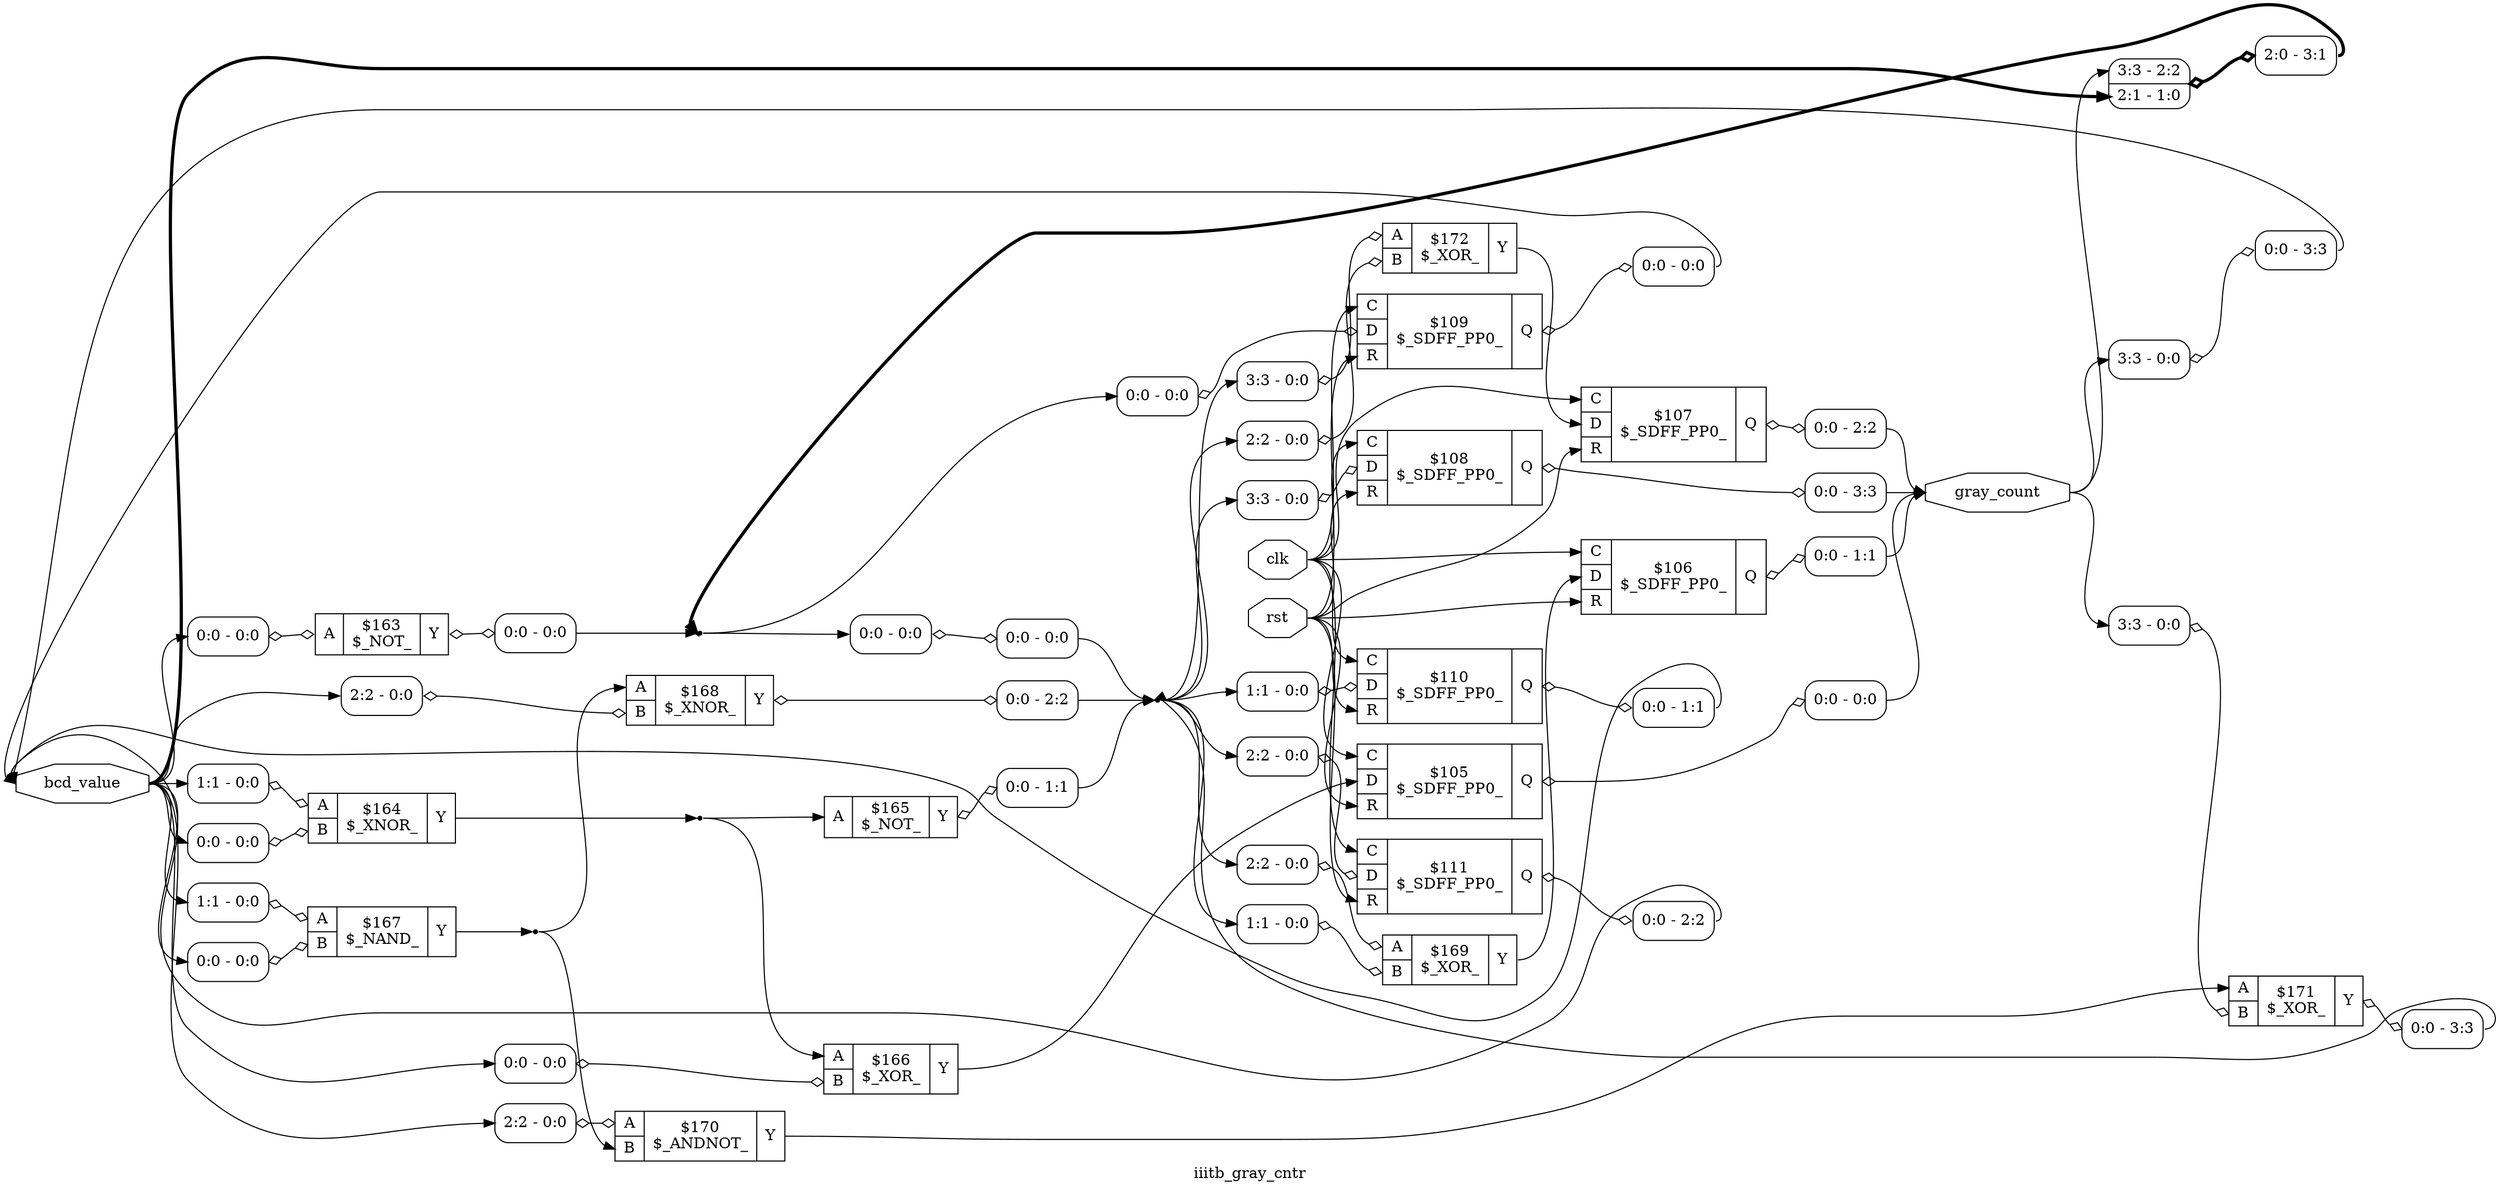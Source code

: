 digraph "iiitb_gray_cntr" {
label="iiitb_gray_cntr";
rankdir="LR";
remincross=true;
n9 [ shape=octagon, label="bcd_value", color="black", fontcolor="black" ];
n10 [ shape=octagon, label="clk", color="black", fontcolor="black" ];
n11 [ shape=octagon, label="gray_count", color="black", fontcolor="black" ];
n12 [ shape=octagon, label="rst", color="black", fontcolor="black" ];
c15 [ shape=record, label="{{<p13> A}|$163\n$_NOT_|{<p14> Y}}" ];
x0 [ shape=record, style=rounded, label="<s0> 0:0 - 0:0 " ];
x0:e -> c15:p13:w [arrowhead=odiamond, arrowtail=odiamond, dir=both, color="black", label=""];
x1 [ shape=record, style=rounded, label="<s0> 0:0 - 0:0 " ];
c15:p14:e -> x1:w [arrowhead=odiamond, arrowtail=odiamond, dir=both, color="black", label=""];
c17 [ shape=record, label="{{<p13> A|<p16> B}|$164\n$_XNOR_|{<p14> Y}}" ];
x2 [ shape=record, style=rounded, label="<s0> 1:1 - 0:0 " ];
x2:e -> c17:p13:w [arrowhead=odiamond, arrowtail=odiamond, dir=both, color="black", label=""];
x3 [ shape=record, style=rounded, label="<s0> 0:0 - 0:0 " ];
x3:e -> c17:p16:w [arrowhead=odiamond, arrowtail=odiamond, dir=both, color="black", label=""];
c18 [ shape=record, label="{{<p13> A}|$165\n$_NOT_|{<p14> Y}}" ];
x4 [ shape=record, style=rounded, label="<s0> 0:0 - 1:1 " ];
c18:p14:e -> x4:w [arrowhead=odiamond, arrowtail=odiamond, dir=both, color="black", label=""];
c19 [ shape=record, label="{{<p13> A|<p16> B}|$166\n$_XOR_|{<p14> Y}}" ];
x5 [ shape=record, style=rounded, label="<s0> 0:0 - 0:0 " ];
x5:e -> c19:p16:w [arrowhead=odiamond, arrowtail=odiamond, dir=both, color="black", label=""];
c20 [ shape=record, label="{{<p13> A|<p16> B}|$167\n$_NAND_|{<p14> Y}}" ];
x6 [ shape=record, style=rounded, label="<s0> 1:1 - 0:0 " ];
x6:e -> c20:p13:w [arrowhead=odiamond, arrowtail=odiamond, dir=both, color="black", label=""];
x7 [ shape=record, style=rounded, label="<s0> 0:0 - 0:0 " ];
x7:e -> c20:p16:w [arrowhead=odiamond, arrowtail=odiamond, dir=both, color="black", label=""];
c21 [ shape=record, label="{{<p13> A|<p16> B}|$168\n$_XNOR_|{<p14> Y}}" ];
x8 [ shape=record, style=rounded, label="<s0> 2:2 - 0:0 " ];
x8:e -> c21:p16:w [arrowhead=odiamond, arrowtail=odiamond, dir=both, color="black", label=""];
x9 [ shape=record, style=rounded, label="<s0> 0:0 - 2:2 " ];
c21:p14:e -> x9:w [arrowhead=odiamond, arrowtail=odiamond, dir=both, color="black", label=""];
c22 [ shape=record, label="{{<p13> A|<p16> B}|$169\n$_XOR_|{<p14> Y}}" ];
x10 [ shape=record, style=rounded, label="<s0> 2:2 - 0:0 " ];
x10:e -> c22:p13:w [arrowhead=odiamond, arrowtail=odiamond, dir=both, color="black", label=""];
x11 [ shape=record, style=rounded, label="<s0> 1:1 - 0:0 " ];
x11:e -> c22:p16:w [arrowhead=odiamond, arrowtail=odiamond, dir=both, color="black", label=""];
c23 [ shape=record, label="{{<p13> A|<p16> B}|$170\n$_ANDNOT_|{<p14> Y}}" ];
x12 [ shape=record, style=rounded, label="<s0> 2:2 - 0:0 " ];
x12:e -> c23:p13:w [arrowhead=odiamond, arrowtail=odiamond, dir=both, color="black", label=""];
c24 [ shape=record, label="{{<p13> A|<p16> B}|$171\n$_XOR_|{<p14> Y}}" ];
x13 [ shape=record, style=rounded, label="<s0> 3:3 - 0:0 " ];
x13:e -> c24:p16:w [arrowhead=odiamond, arrowtail=odiamond, dir=both, color="black", label=""];
x14 [ shape=record, style=rounded, label="<s0> 0:0 - 3:3 " ];
c24:p14:e -> x14:w [arrowhead=odiamond, arrowtail=odiamond, dir=both, color="black", label=""];
c25 [ shape=record, label="{{<p13> A|<p16> B}|$172\n$_XOR_|{<p14> Y}}" ];
x15 [ shape=record, style=rounded, label="<s0> 3:3 - 0:0 " ];
x15:e -> c25:p13:w [arrowhead=odiamond, arrowtail=odiamond, dir=both, color="black", label=""];
x16 [ shape=record, style=rounded, label="<s0> 2:2 - 0:0 " ];
x16:e -> c25:p16:w [arrowhead=odiamond, arrowtail=odiamond, dir=both, color="black", label=""];
c30 [ shape=record, label="{{<p26> C|<p27> D|<p28> R}|$105\n$_SDFF_PP0_|{<p29> Q}}" ];
x17 [ shape=record, style=rounded, label="<s0> 0:0 - 0:0 " ];
c30:p29:e -> x17:w [arrowhead=odiamond, arrowtail=odiamond, dir=both, color="black", label=""];
c31 [ shape=record, label="{{<p26> C|<p27> D|<p28> R}|$106\n$_SDFF_PP0_|{<p29> Q}}" ];
x18 [ shape=record, style=rounded, label="<s0> 0:0 - 1:1 " ];
c31:p29:e -> x18:w [arrowhead=odiamond, arrowtail=odiamond, dir=both, color="black", label=""];
c32 [ shape=record, label="{{<p26> C|<p27> D|<p28> R}|$107\n$_SDFF_PP0_|{<p29> Q}}" ];
x19 [ shape=record, style=rounded, label="<s0> 0:0 - 2:2 " ];
c32:p29:e -> x19:w [arrowhead=odiamond, arrowtail=odiamond, dir=both, color="black", label=""];
c33 [ shape=record, label="{{<p26> C|<p27> D|<p28> R}|$108\n$_SDFF_PP0_|{<p29> Q}}" ];
x20 [ shape=record, style=rounded, label="<s0> 3:3 - 0:0 " ];
x20:e -> c33:p27:w [arrowhead=odiamond, arrowtail=odiamond, dir=both, color="black", label=""];
x21 [ shape=record, style=rounded, label="<s0> 0:0 - 3:3 " ];
c33:p29:e -> x21:w [arrowhead=odiamond, arrowtail=odiamond, dir=both, color="black", label=""];
c34 [ shape=record, label="{{<p26> C|<p27> D|<p28> R}|$109\n$_SDFF_PP0_|{<p29> Q}}" ];
x22 [ shape=record, style=rounded, label="<s0> 0:0 - 0:0 " ];
x22:e -> c34:p27:w [arrowhead=odiamond, arrowtail=odiamond, dir=both, color="black", label=""];
x23 [ shape=record, style=rounded, label="<s0> 0:0 - 0:0 " ];
c34:p29:e -> x23:w [arrowhead=odiamond, arrowtail=odiamond, dir=both, color="black", label=""];
c35 [ shape=record, label="{{<p26> C|<p27> D|<p28> R}|$110\n$_SDFF_PP0_|{<p29> Q}}" ];
x24 [ shape=record, style=rounded, label="<s0> 1:1 - 0:0 " ];
x24:e -> c35:p27:w [arrowhead=odiamond, arrowtail=odiamond, dir=both, color="black", label=""];
x25 [ shape=record, style=rounded, label="<s0> 0:0 - 1:1 " ];
c35:p29:e -> x25:w [arrowhead=odiamond, arrowtail=odiamond, dir=both, color="black", label=""];
c36 [ shape=record, label="{{<p26> C|<p27> D|<p28> R}|$111\n$_SDFF_PP0_|{<p29> Q}}" ];
x26 [ shape=record, style=rounded, label="<s0> 2:2 - 0:0 " ];
x26:e -> c36:p27:w [arrowhead=odiamond, arrowtail=odiamond, dir=both, color="black", label=""];
x27 [ shape=record, style=rounded, label="<s0> 0:0 - 2:2 " ];
c36:p29:e -> x27:w [arrowhead=odiamond, arrowtail=odiamond, dir=both, color="black", label=""];
x28 [ shape=record, style=rounded, label="<s1> 3:3 - 2:2 |<s0> 2:1 - 1:0 " ];
x29 [ shape=record, style=rounded, label="<s0> 2:0 - 3:1 " ];
x28:e -> x29:w [arrowhead=odiamond, arrowtail=odiamond, dir=both, color="black", style="setlinewidth(3)", label=""];
x30 [ shape=record, style=rounded, label="<s0> 0:0 - 0:0 " ];
x31 [ shape=record, style=rounded, label="<s0> 0:0 - 0:0 " ];
x30:e -> x31:w [arrowhead=odiamond, arrowtail=odiamond, dir=both, color="black", label=""];
x32 [ shape=record, style=rounded, label="<s0> 3:3 - 0:0 " ];
x33 [ shape=record, style=rounded, label="<s0> 0:0 - 3:3 " ];
x32:e -> x33:w [arrowhead=odiamond, arrowtail=odiamond, dir=both, color="black", label=""];
n1 [ shape=point ];
c17:p14:e -> n1:w [color="black", label=""];
n1:e -> c18:p13:w [color="black", label=""];
n1:e -> c19:p13:w [color="black", label=""];
n10:e -> c30:p26:w [color="black", label=""];
n10:e -> c31:p26:w [color="black", label=""];
n10:e -> c32:p26:w [color="black", label=""];
n10:e -> c33:p26:w [color="black", label=""];
n10:e -> c34:p26:w [color="black", label=""];
n10:e -> c35:p26:w [color="black", label=""];
n10:e -> c36:p26:w [color="black", label=""];
x17:s0:e -> n11:w [color="black", label=""];
x18:s0:e -> n11:w [color="black", label=""];
x19:s0:e -> n11:w [color="black", label=""];
x21:s0:e -> n11:w [color="black", label=""];
n11:e -> x13:s0:w [color="black", label=""];
n11:e -> x28:s1:w [color="black", label=""];
n11:e -> x32:s0:w [color="black", label=""];
n12:e -> c30:p28:w [color="black", label=""];
n12:e -> c31:p28:w [color="black", label=""];
n12:e -> c32:p28:w [color="black", label=""];
n12:e -> c33:p28:w [color="black", label=""];
n12:e -> c34:p28:w [color="black", label=""];
n12:e -> c35:p28:w [color="black", label=""];
n12:e -> c36:p28:w [color="black", label=""];
n2 [ shape=point ];
c20:p14:e -> n2:w [color="black", label=""];
n2:e -> c21:p13:w [color="black", label=""];
n2:e -> c23:p16:w [color="black", label=""];
c23:p14:e -> c24:p13:w [color="black", label=""];
c19:p14:e -> c30:p27:w [color="black", label=""];
c22:p14:e -> c31:p27:w [color="black", label=""];
c25:p14:e -> c32:p27:w [color="black", label=""];
n7 [ shape=point ];
x1:s0:e -> n7:w [color="black", label=""];
x29:s0:e -> n7:w [color="black", style="setlinewidth(3)", label=""];
n7:e -> x22:s0:w [color="black", label=""];
n7:e -> x30:s0:w [color="black", label=""];
n8 [ shape=point ];
x14:s0:e -> n8:w [color="black", label=""];
x31:s0:e -> n8:w [color="black", label=""];
x4:s0:e -> n8:w [color="black", label=""];
x9:s0:e -> n8:w [color="black", label=""];
n8:e -> x10:s0:w [color="black", label=""];
n8:e -> x11:s0:w [color="black", label=""];
n8:e -> x15:s0:w [color="black", label=""];
n8:e -> x16:s0:w [color="black", label=""];
n8:e -> x20:s0:w [color="black", label=""];
n8:e -> x24:s0:w [color="black", label=""];
n8:e -> x26:s0:w [color="black", label=""];
x23:s0:e -> n9:w [color="black", label=""];
x25:s0:e -> n9:w [color="black", label=""];
x27:s0:e -> n9:w [color="black", label=""];
x33:s0:e -> n9:w [color="black", label=""];
n9:e -> x0:s0:w [color="black", label=""];
n9:e -> x12:s0:w [color="black", label=""];
n9:e -> x28:s0:w [color="black", style="setlinewidth(3)", label=""];
n9:e -> x2:s0:w [color="black", label=""];
n9:e -> x3:s0:w [color="black", label=""];
n9:e -> x5:s0:w [color="black", label=""];
n9:e -> x6:s0:w [color="black", label=""];
n9:e -> x7:s0:w [color="black", label=""];
n9:e -> x8:s0:w [color="black", label=""];
}
